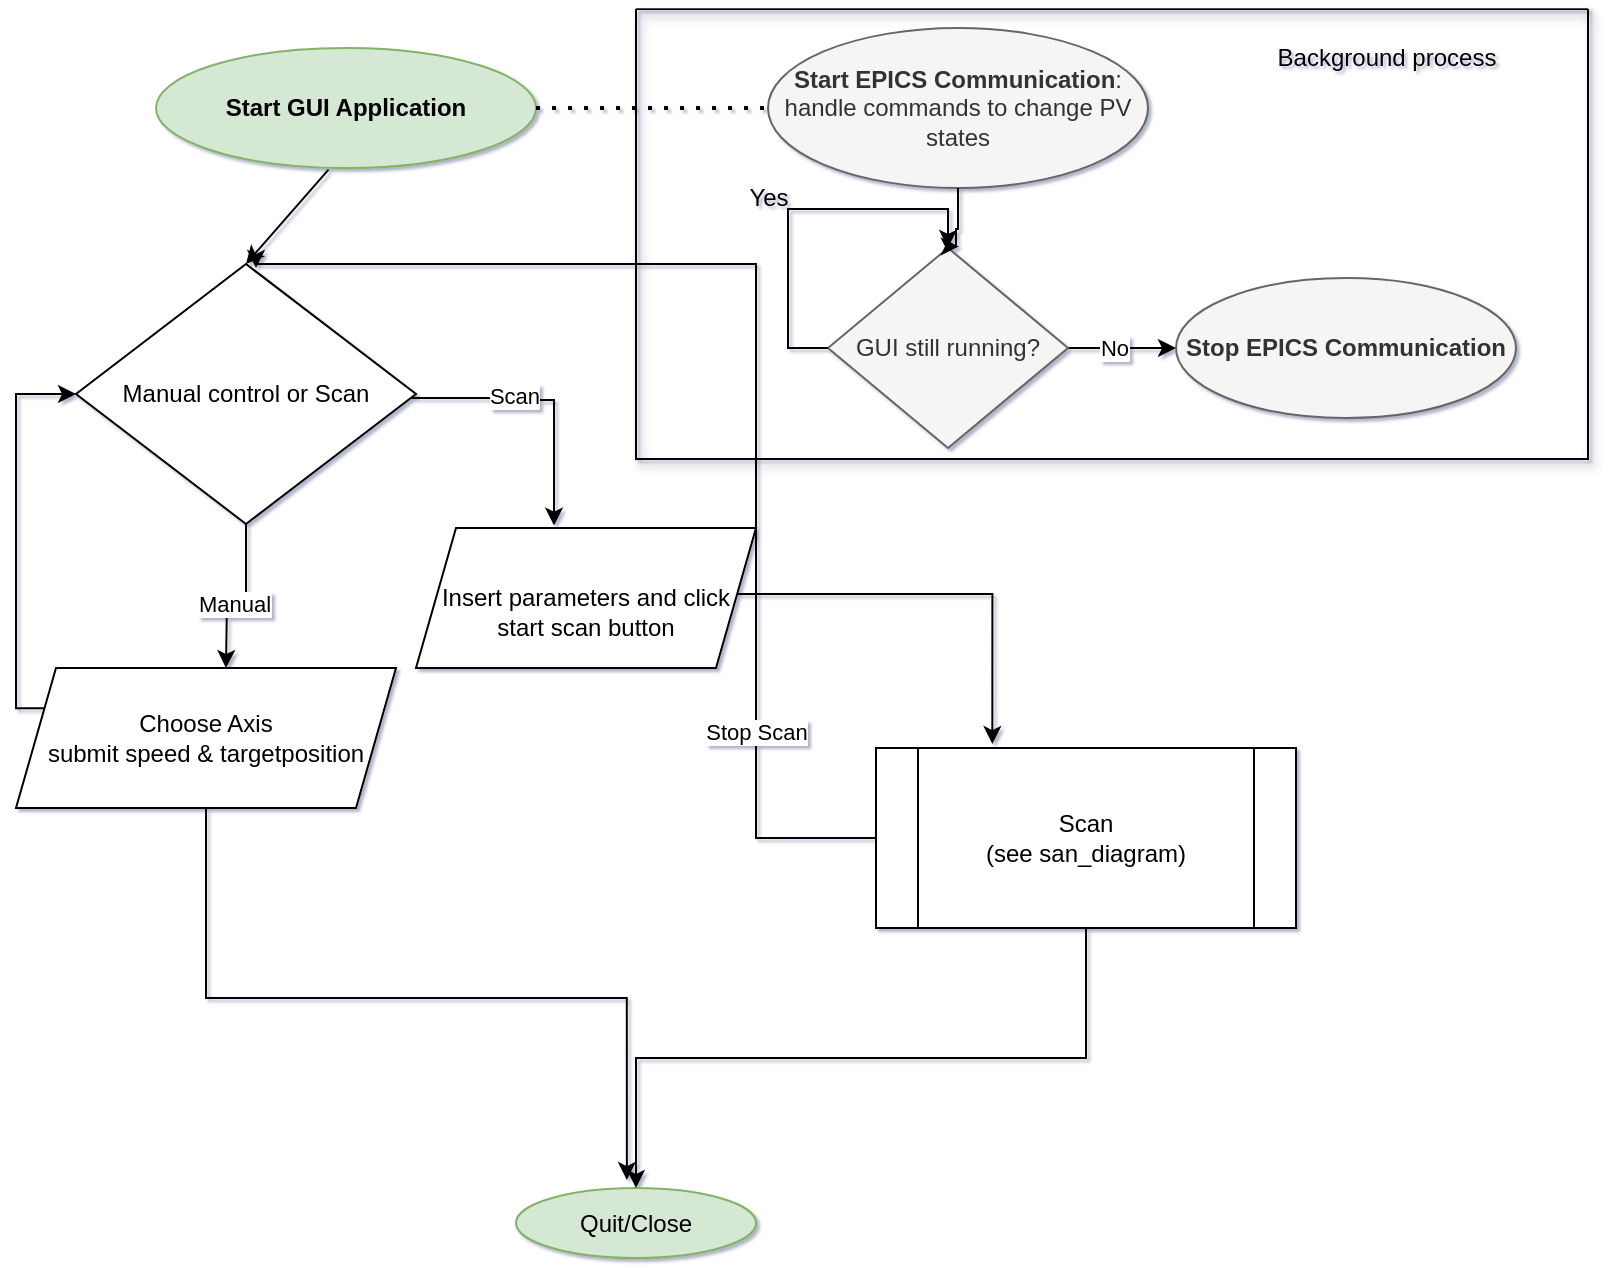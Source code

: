 <mxfile version="22.1.7" type="github">
  <diagram id="C5RBs43oDa-KdzZeNtuy" name="Page-1">
    <mxGraphModel dx="1313" dy="1498" grid="1" gridSize="10" guides="1" tooltips="1" connect="1" arrows="1" fold="1" page="1" pageScale="1" pageWidth="827" pageHeight="1169" background="#ffffff" math="0" shadow="1">
      <root>
        <mxCell id="WIyWlLk6GJQsqaUBKTNV-0" />
        <mxCell id="WIyWlLk6GJQsqaUBKTNV-1" parent="WIyWlLk6GJQsqaUBKTNV-0" />
        <mxCell id="Eg_RwD-KVxIqUHg4ce4Y-6" value="" style="endArrow=classic;html=1;rounded=0;exitX=0.454;exitY=1.013;exitDx=0;exitDy=0;exitPerimeter=0;entryX=0.5;entryY=0;entryDx=0;entryDy=0;" parent="WIyWlLk6GJQsqaUBKTNV-1" edge="1" target="PPwiy4Ml7hw91v1qPnRG-54" source="PPwiy4Ml7hw91v1qPnRG-18">
          <mxGeometry width="50" height="50" relative="1" as="geometry">
            <mxPoint x="210" y="170" as="sourcePoint" />
            <mxPoint x="166" y="140" as="targetPoint" />
            <Array as="points" />
          </mxGeometry>
        </mxCell>
        <mxCell id="PPwiy4Ml7hw91v1qPnRG-0" style="edgeStyle=orthogonalEdgeStyle;rounded=0;orthogonalLoop=1;jettySize=auto;html=1;exitX=0.5;exitY=1;exitDx=0;exitDy=0;" edge="1" parent="WIyWlLk6GJQsqaUBKTNV-1">
          <mxGeometry relative="1" as="geometry">
            <mxPoint x="780" y="205" as="sourcePoint" />
            <mxPoint x="780" y="205" as="targetPoint" />
          </mxGeometry>
        </mxCell>
        <mxCell id="PPwiy4Ml7hw91v1qPnRG-18" value="&lt;b&gt;Start GUI Application&lt;/b&gt;" style="ellipse;whiteSpace=wrap;html=1;fillColor=#d5e8d4;strokeColor=#82b366;" vertex="1" parent="WIyWlLk6GJQsqaUBKTNV-1">
          <mxGeometry x="80" y="30" width="190" height="60" as="geometry" />
        </mxCell>
        <mxCell id="PPwiy4Ml7hw91v1qPnRG-19" value="Quit/Close" style="ellipse;whiteSpace=wrap;html=1;fillColor=#d5e8d4;strokeColor=#82b366;" vertex="1" parent="WIyWlLk6GJQsqaUBKTNV-1">
          <mxGeometry x="260" y="600" width="120" height="35" as="geometry" />
        </mxCell>
        <mxCell id="PPwiy4Ml7hw91v1qPnRG-48" style="edgeStyle=orthogonalEdgeStyle;rounded=0;orthogonalLoop=1;jettySize=auto;html=1;exitX=1;exitY=0.5;exitDx=0;exitDy=0;" edge="1" parent="WIyWlLk6GJQsqaUBKTNV-1" source="PPwiy4Ml7hw91v1qPnRG-26">
          <mxGeometry relative="1" as="geometry">
            <mxPoint x="590" y="180" as="targetPoint" />
            <Array as="points">
              <mxPoint x="570" y="180" />
            </Array>
          </mxGeometry>
        </mxCell>
        <mxCell id="PPwiy4Ml7hw91v1qPnRG-49" value="No" style="edgeLabel;html=1;align=center;verticalAlign=middle;resizable=0;points=[];" vertex="1" connectable="0" parent="PPwiy4Ml7hw91v1qPnRG-48">
          <mxGeometry x="-0.148" relative="1" as="geometry">
            <mxPoint as="offset" />
          </mxGeometry>
        </mxCell>
        <mxCell id="PPwiy4Ml7hw91v1qPnRG-50" value="&lt;b&gt;Stop EPICS Communication&lt;/b&gt;" style="ellipse;whiteSpace=wrap;html=1;fillColor=#f5f5f5;fontColor=#333333;strokeColor=#666666;" vertex="1" parent="WIyWlLk6GJQsqaUBKTNV-1">
          <mxGeometry x="590" y="145" width="170" height="70" as="geometry" />
        </mxCell>
        <mxCell id="PPwiy4Ml7hw91v1qPnRG-56" style="edgeStyle=orthogonalEdgeStyle;rounded=0;orthogonalLoop=1;jettySize=auto;html=1;entryX=0.406;entryY=-0.017;entryDx=0;entryDy=0;entryPerimeter=0;" edge="1" parent="WIyWlLk6GJQsqaUBKTNV-1" source="PPwiy4Ml7hw91v1qPnRG-54" target="PPwiy4Ml7hw91v1qPnRG-66">
          <mxGeometry relative="1" as="geometry">
            <mxPoint x="280" y="230" as="targetPoint" />
            <Array as="points">
              <mxPoint x="260" y="205" />
              <mxPoint x="279" y="206" />
            </Array>
          </mxGeometry>
        </mxCell>
        <mxCell id="PPwiy4Ml7hw91v1qPnRG-57" value="Scan" style="edgeLabel;html=1;align=center;verticalAlign=middle;resizable=0;points=[];" vertex="1" connectable="0" parent="PPwiy4Ml7hw91v1qPnRG-56">
          <mxGeometry x="-0.24" y="1" relative="1" as="geometry">
            <mxPoint as="offset" />
          </mxGeometry>
        </mxCell>
        <mxCell id="PPwiy4Ml7hw91v1qPnRG-58" style="edgeStyle=orthogonalEdgeStyle;rounded=0;orthogonalLoop=1;jettySize=auto;html=1;exitX=0.5;exitY=1;exitDx=0;exitDy=0;" edge="1" parent="WIyWlLk6GJQsqaUBKTNV-1" source="PPwiy4Ml7hw91v1qPnRG-54">
          <mxGeometry relative="1" as="geometry">
            <mxPoint x="115" y="340" as="targetPoint" />
          </mxGeometry>
        </mxCell>
        <mxCell id="PPwiy4Ml7hw91v1qPnRG-59" value="Manual" style="edgeLabel;html=1;align=center;verticalAlign=middle;resizable=0;points=[];" vertex="1" connectable="0" parent="PPwiy4Ml7hw91v1qPnRG-58">
          <mxGeometry x="0.034" y="4" relative="1" as="geometry">
            <mxPoint as="offset" />
          </mxGeometry>
        </mxCell>
        <mxCell id="PPwiy4Ml7hw91v1qPnRG-54" value="Manual control or Scan" style="rhombus;whiteSpace=wrap;html=1;" vertex="1" parent="WIyWlLk6GJQsqaUBKTNV-1">
          <mxGeometry x="40" y="138" width="170" height="130" as="geometry" />
        </mxCell>
        <mxCell id="PPwiy4Ml7hw91v1qPnRG-64" value="" style="endArrow=none;dashed=1;html=1;dashPattern=1 3;strokeWidth=2;rounded=0;entryX=0;entryY=0.5;entryDx=0;entryDy=0;" edge="1" parent="WIyWlLk6GJQsqaUBKTNV-1" target="PPwiy4Ml7hw91v1qPnRG-21">
          <mxGeometry width="50" height="50" relative="1" as="geometry">
            <mxPoint x="270" y="60" as="sourcePoint" />
            <mxPoint x="320" y="60" as="targetPoint" />
          </mxGeometry>
        </mxCell>
        <mxCell id="PPwiy4Ml7hw91v1qPnRG-81" style="edgeStyle=orthogonalEdgeStyle;rounded=0;orthogonalLoop=1;jettySize=auto;html=1;exitX=1;exitY=0.5;exitDx=0;exitDy=0;entryX=0.277;entryY=-0.022;entryDx=0;entryDy=0;entryPerimeter=0;" edge="1" parent="WIyWlLk6GJQsqaUBKTNV-1" source="PPwiy4Ml7hw91v1qPnRG-66" target="PPwiy4Ml7hw91v1qPnRG-105">
          <mxGeometry relative="1" as="geometry">
            <mxPoint x="530" y="303" as="targetPoint" />
            <Array as="points">
              <mxPoint x="498" y="303" />
            </Array>
          </mxGeometry>
        </mxCell>
        <mxCell id="PPwiy4Ml7hw91v1qPnRG-66" value="&lt;br style=&quot;border-color: var(--border-color);&quot;&gt;Insert parameters and click start scan button" style="shape=parallelogram;perimeter=parallelogramPerimeter;whiteSpace=wrap;html=1;fixedSize=1;" vertex="1" parent="WIyWlLk6GJQsqaUBKTNV-1">
          <mxGeometry x="210" y="270" width="170" height="70" as="geometry" />
        </mxCell>
        <mxCell id="PPwiy4Ml7hw91v1qPnRG-68" style="edgeStyle=orthogonalEdgeStyle;rounded=0;orthogonalLoop=1;jettySize=auto;html=1;exitX=0;exitY=0.25;exitDx=0;exitDy=0;entryX=0;entryY=0.5;entryDx=0;entryDy=0;" edge="1" parent="WIyWlLk6GJQsqaUBKTNV-1" source="PPwiy4Ml7hw91v1qPnRG-67" target="PPwiy4Ml7hw91v1qPnRG-54">
          <mxGeometry relative="1" as="geometry">
            <mxPoint x="10" y="200" as="targetPoint" />
            <Array as="points">
              <mxPoint x="10" y="360" />
              <mxPoint x="10" y="203" />
            </Array>
          </mxGeometry>
        </mxCell>
        <mxCell id="PPwiy4Ml7hw91v1qPnRG-67" value="Choose Axis&lt;br&gt;submit speed &amp;amp; targetposition" style="shape=parallelogram;perimeter=parallelogramPerimeter;whiteSpace=wrap;html=1;fixedSize=1;" vertex="1" parent="WIyWlLk6GJQsqaUBKTNV-1">
          <mxGeometry x="10" y="340" width="190" height="70" as="geometry" />
        </mxCell>
        <mxCell id="PPwiy4Ml7hw91v1qPnRG-69" style="edgeStyle=orthogonalEdgeStyle;rounded=0;orthogonalLoop=1;jettySize=auto;html=1;exitX=0.5;exitY=1;exitDx=0;exitDy=0;entryX=0.462;entryY=-0.114;entryDx=0;entryDy=0;entryPerimeter=0;" edge="1" parent="WIyWlLk6GJQsqaUBKTNV-1" source="PPwiy4Ml7hw91v1qPnRG-67" target="PPwiy4Ml7hw91v1qPnRG-19">
          <mxGeometry relative="1" as="geometry" />
        </mxCell>
        <mxCell id="PPwiy4Ml7hw91v1qPnRG-101" value="" style="swimlane;startSize=0;fillColor=#E6E6E6;strokeColor=default;fillStyle=solid;rounded=0;shadow=1;glass=1;" vertex="1" parent="WIyWlLk6GJQsqaUBKTNV-1">
          <mxGeometry x="320" y="10.5" width="476" height="225" as="geometry" />
        </mxCell>
        <mxCell id="PPwiy4Ml7hw91v1qPnRG-21" value="&lt;b style=&quot;border-color: var(--border-color);&quot;&gt;Start EPICS Communication&lt;/b&gt;:&lt;br style=&quot;border-color: var(--border-color);&quot;&gt;handle commands to change PV states" style="ellipse;whiteSpace=wrap;html=1;fillColor=#f5f5f5;fontColor=#333333;strokeColor=#666666;" vertex="1" parent="PPwiy4Ml7hw91v1qPnRG-101">
          <mxGeometry x="66" y="9.5" width="190" height="80" as="geometry" />
        </mxCell>
        <mxCell id="PPwiy4Ml7hw91v1qPnRG-26" value="GUI still running?" style="rhombus;whiteSpace=wrap;html=1;fillColor=#f5f5f5;fontColor=#333333;strokeColor=#666666;" vertex="1" parent="PPwiy4Ml7hw91v1qPnRG-101">
          <mxGeometry x="96" y="119.5" width="120" height="100" as="geometry" />
        </mxCell>
        <mxCell id="PPwiy4Ml7hw91v1qPnRG-52" value="Yes" style="text;html=1;align=center;verticalAlign=middle;resizable=0;points=[];autosize=1;strokeColor=none;fillColor=none;" vertex="1" parent="PPwiy4Ml7hw91v1qPnRG-101">
          <mxGeometry x="46" y="79.5" width="40" height="30" as="geometry" />
        </mxCell>
        <mxCell id="PPwiy4Ml7hw91v1qPnRG-51" style="edgeStyle=orthogonalEdgeStyle;rounded=0;orthogonalLoop=1;jettySize=auto;html=1;exitX=0;exitY=0.5;exitDx=0;exitDy=0;entryX=0.5;entryY=0;entryDx=0;entryDy=0;" edge="1" parent="PPwiy4Ml7hw91v1qPnRG-101" source="PPwiy4Ml7hw91v1qPnRG-26" target="PPwiy4Ml7hw91v1qPnRG-26">
          <mxGeometry relative="1" as="geometry">
            <mxPoint x="106" y="109.5" as="targetPoint" />
            <Array as="points">
              <mxPoint x="76" y="170" />
              <mxPoint x="76" y="100" />
              <mxPoint x="156" y="100" />
            </Array>
          </mxGeometry>
        </mxCell>
        <mxCell id="PPwiy4Ml7hw91v1qPnRG-25" style="edgeStyle=orthogonalEdgeStyle;rounded=0;orthogonalLoop=1;jettySize=auto;html=1;exitX=0.5;exitY=1;exitDx=0;exitDy=0;entryX=0.545;entryY=-0.008;entryDx=0;entryDy=0;entryPerimeter=0;" edge="1" parent="PPwiy4Ml7hw91v1qPnRG-101" source="PPwiy4Ml7hw91v1qPnRG-21" target="PPwiy4Ml7hw91v1qPnRG-26">
          <mxGeometry relative="1" as="geometry">
            <mxPoint x="160" y="109.5" as="targetPoint" />
            <Array as="points">
              <mxPoint x="161" y="110" />
              <mxPoint x="160" y="110" />
              <mxPoint x="160" y="119" />
            </Array>
          </mxGeometry>
        </mxCell>
        <mxCell id="PPwiy4Ml7hw91v1qPnRG-107" value="Background process" style="text;html=1;align=center;verticalAlign=middle;resizable=0;points=[];autosize=1;strokeColor=none;fillColor=none;" vertex="1" parent="PPwiy4Ml7hw91v1qPnRG-101">
          <mxGeometry x="310" y="9.5" width="130" height="30" as="geometry" />
        </mxCell>
        <mxCell id="PPwiy4Ml7hw91v1qPnRG-106" style="edgeStyle=orthogonalEdgeStyle;rounded=0;orthogonalLoop=1;jettySize=auto;html=1;exitX=0;exitY=0.5;exitDx=0;exitDy=0;" edge="1" parent="WIyWlLk6GJQsqaUBKTNV-1" source="PPwiy4Ml7hw91v1qPnRG-105">
          <mxGeometry relative="1" as="geometry">
            <mxPoint x="130" y="140" as="targetPoint" />
            <Array as="points">
              <mxPoint x="380" y="425" />
              <mxPoint x="380" y="138" />
              <mxPoint x="130" y="138" />
            </Array>
          </mxGeometry>
        </mxCell>
        <mxCell id="PPwiy4Ml7hw91v1qPnRG-108" value="Stop Scan" style="edgeLabel;html=1;align=center;verticalAlign=middle;resizable=0;points=[];" vertex="1" connectable="0" parent="PPwiy4Ml7hw91v1qPnRG-106">
          <mxGeometry x="-0.621" relative="1" as="geometry">
            <mxPoint as="offset" />
          </mxGeometry>
        </mxCell>
        <mxCell id="PPwiy4Ml7hw91v1qPnRG-109" style="edgeStyle=orthogonalEdgeStyle;rounded=0;orthogonalLoop=1;jettySize=auto;html=1;exitX=0.5;exitY=1;exitDx=0;exitDy=0;entryX=0.5;entryY=0;entryDx=0;entryDy=0;" edge="1" parent="WIyWlLk6GJQsqaUBKTNV-1" source="PPwiy4Ml7hw91v1qPnRG-105" target="PPwiy4Ml7hw91v1qPnRG-19">
          <mxGeometry relative="1" as="geometry" />
        </mxCell>
        <mxCell id="PPwiy4Ml7hw91v1qPnRG-105" value="Scan&lt;br&gt;(see san_diagram)" style="shape=process;whiteSpace=wrap;html=1;backgroundOutline=1;" vertex="1" parent="WIyWlLk6GJQsqaUBKTNV-1">
          <mxGeometry x="440" y="380" width="210" height="90" as="geometry" />
        </mxCell>
      </root>
    </mxGraphModel>
  </diagram>
</mxfile>
